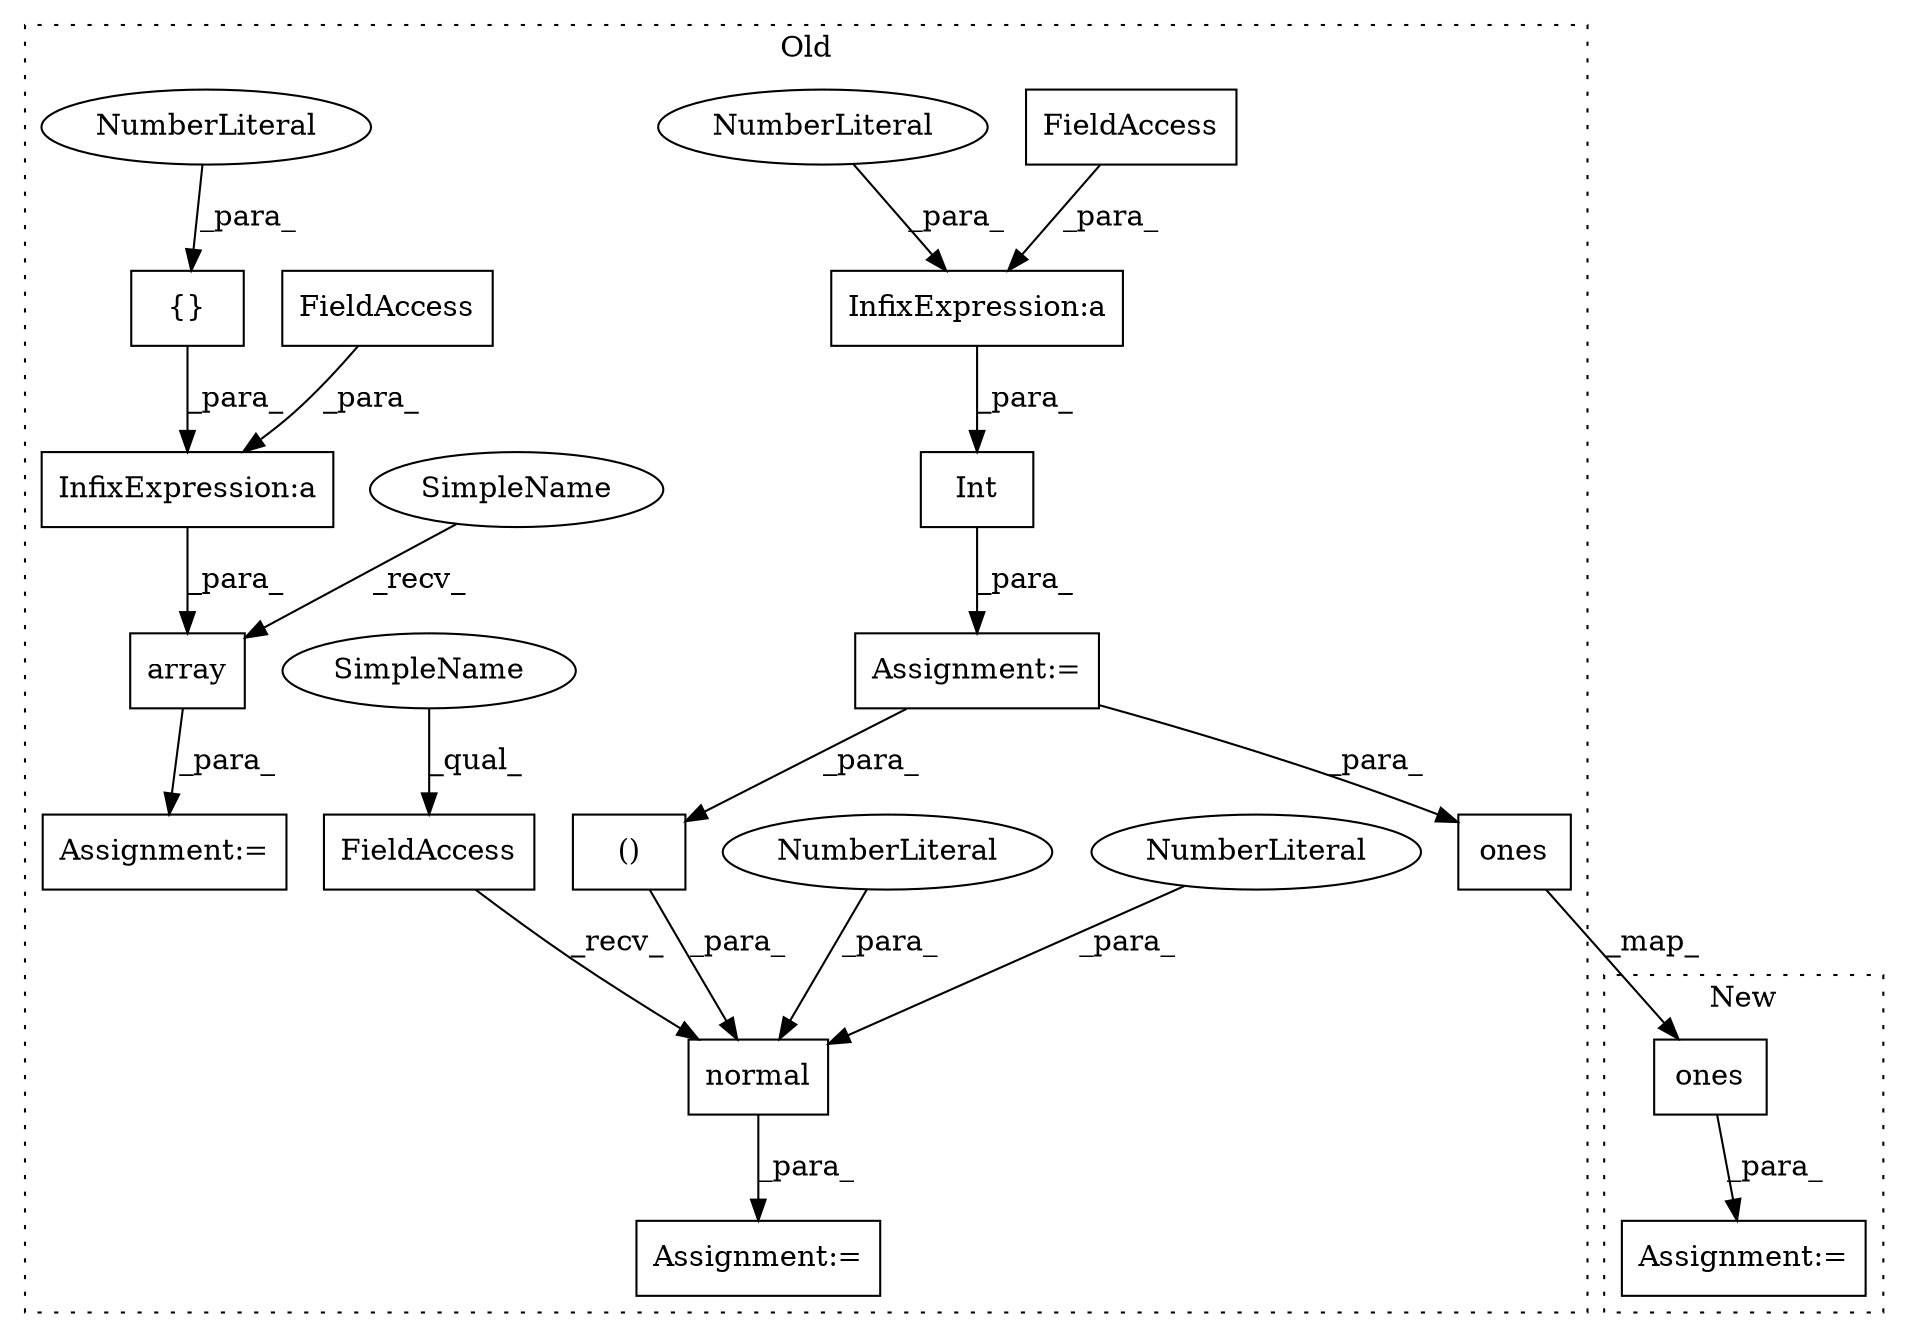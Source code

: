 digraph G {
subgraph cluster0 {
1 [label="ones" a="32" s="3466,3502" l="12,2" shape="box"];
4 [label="FieldAccess" a="22" s="3284" l="12" shape="box"];
5 [label="normal" a="32" s="3297,3353" l="7,2" shape="box"];
6 [label="()" a="106" s="3315" l="38" shape="box"];
7 [label="NumberLiteral" a="34" s="3306" l="1" shape="ellipse"];
8 [label="NumberLiteral" a="34" s="3304" l="1" shape="ellipse"];
9 [label="Assignment:=" a="7" s="3283" l="1" shape="box"];
10 [label="InfixExpression:a" a="27" s="3091" l="3" shape="box"];
11 [label="NumberLiteral" a="34" s="3094" l="1" shape="ellipse"];
12 [label="FieldAccess" a="22" s="3081" l="10" shape="box"];
13 [label="Assignment:=" a="7" s="3076" l="1" shape="box"];
14 [label="Int" a="32" s="3077,3095" l="4,1" shape="box"];
15 [label="array" a="32" s="3778,3809" l="6,1" shape="box"];
16 [label="InfixExpression:a" a="27" s="3796" l="3" shape="box"];
17 [label="{}" a="4" s="3793,3795" l="1,1" shape="box"];
18 [label="NumberLiteral" a="34" s="3794" l="1" shape="ellipse"];
19 [label="FieldAccess" a="22" s="3799" l="10" shape="box"];
20 [label="Assignment:=" a="7" s="3771" l="1" shape="box"];
21 [label="SimpleName" a="42" s="3284" l="5" shape="ellipse"];
22 [label="SimpleName" a="42" s="3772" l="5" shape="ellipse"];
label = "Old";
style="dotted";
}
subgraph cluster1 {
2 [label="ones" a="32" s="3036,3070" l="10,2" shape="box"];
3 [label="Assignment:=" a="7" s="3029" l="1" shape="box"];
label = "New";
style="dotted";
}
1 -> 2 [label="_map_"];
2 -> 3 [label="_para_"];
4 -> 5 [label="_recv_"];
5 -> 9 [label="_para_"];
6 -> 5 [label="_para_"];
7 -> 5 [label="_para_"];
8 -> 5 [label="_para_"];
10 -> 14 [label="_para_"];
11 -> 10 [label="_para_"];
12 -> 10 [label="_para_"];
13 -> 1 [label="_para_"];
13 -> 6 [label="_para_"];
14 -> 13 [label="_para_"];
15 -> 20 [label="_para_"];
16 -> 15 [label="_para_"];
17 -> 16 [label="_para_"];
18 -> 17 [label="_para_"];
19 -> 16 [label="_para_"];
21 -> 4 [label="_qual_"];
22 -> 15 [label="_recv_"];
}